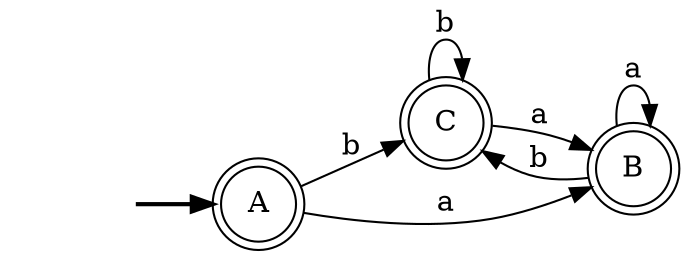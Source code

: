 digraph {
	fake [style=invisible]
	A [root=true shape=doublecircle]
	C [shape=doublecircle]
	B [shape=doublecircle]
	fake -> A [style=bold]
	A -> C [label=b]
	A -> B [label=a]
	C -> C [label=b]
	C -> B [label=a]
	B -> B [label=a]
	B -> C [label=b]
	rankdir=LR
}
